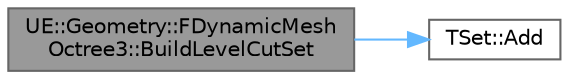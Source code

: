 digraph "UE::Geometry::FDynamicMeshOctree3::BuildLevelCutSet"
{
 // INTERACTIVE_SVG=YES
 // LATEX_PDF_SIZE
  bgcolor="transparent";
  edge [fontname=Helvetica,fontsize=10,labelfontname=Helvetica,labelfontsize=10];
  node [fontname=Helvetica,fontsize=10,shape=box,height=0.2,width=0.4];
  rankdir="LR";
  Node1 [id="Node000001",label="UE::Geometry::FDynamicMesh\lOctree3::BuildLevelCutSet",height=0.2,width=0.4,color="gray40", fillcolor="grey60", style="filled", fontcolor="black",tooltip=" "];
  Node1 -> Node2 [id="edge1_Node000001_Node000002",color="steelblue1",style="solid",tooltip=" "];
  Node2 [id="Node000002",label="TSet::Add",height=0.2,width=0.4,color="grey40", fillcolor="white", style="filled",URL="$d5/d15/classTSet.html#a05039d1023441fe5b0cc3f3d7476afdc",tooltip="Adds an element to the set."];
}
